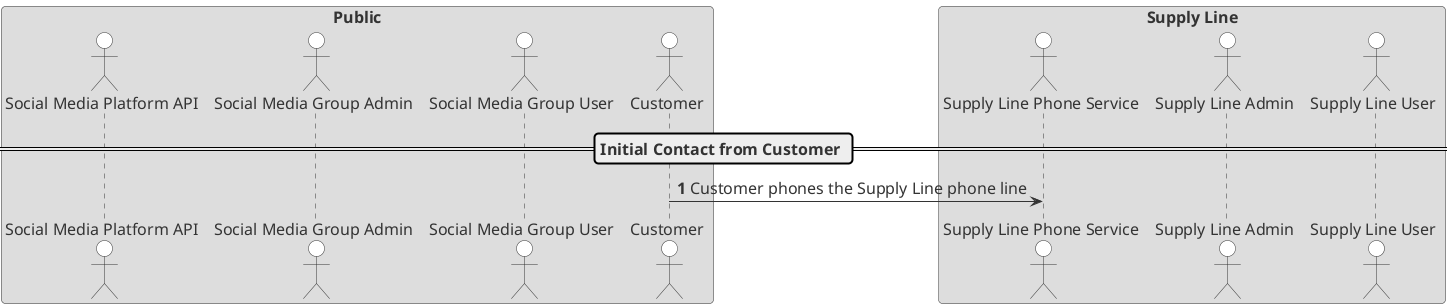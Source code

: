 @startuml


!$cla = "#ffffff"
!$clb = "#333333"
!$clstatebg = "#eeeeee"
!$clnotebg = "#dc0451"
!$fntsz = 16
!$cornrsz = $fntsz/2

skinparam shadowing false
skinparam roundcorner $cornrsz
skinparam BackgroundColor $cla
skinparam ArrowColor $clb

skinparam default {
    FontColor $clb
    FontSize $fntsz
    FontName Fira Sans
    MonospacedFontName Fira Sans
}

skinparam SequenceBox {
    BackgroundColor #ddd
    BorderColor #333
}

skinparam Actor {
    BackgroundColor $cla
    BorderColor $clb
}

skinparam Node {
    BackgroundColor $cla
    BorderColor $clb
}

skinparam Interface {
    BackgroundColor $cla
    BorderColor $clb
}

skinparam Usecase {
    BackgroundColor $cla
    BorderColor $clb
}

skinparam Rectangle {
    BackgroundColor $cla
    BorderColor $clb
}

skinparam Note {
    BackgroundColor $clnotebg
    BorderColor $clnotebg
    FontColor $cla
}

skinparam Package {
    BackgroundColor $cla
    BorderColor $clb
}

skinparam Queue {
    BackgroundColor $cla
    BorderColor $clb
}

skinparam Database {
    BackgroundColor $cla
    BorderColor $clb
}

'Note that in some versions of PlantUML the Background Col and the Border col on Collections is switched (so you might need to switch these around below)
skinparam Collections {
    BackgroundColor $clb
    BorderColor $cla
}

skinparam Participant {
    BackgroundColor $clb
    BorderColor $clb
    FontColor $cla
    FontStyle bold
}

skinparam Sequence {
    LifeLineBorderColor $clb
}

skinparam State {
    AttributeFontColor $clb
    FontColor $clb
    AttributeFontSize $fntsz
    FontSize $fntsz
    AttributeFontName Fira Sans
    FontName Fira Sans
    StartColor green
    EndColor red
    BorderColor $clb
    BackgroundColor $clstatebg
    RoundCorner $cornrsz
}

skinparam shadowing false

/' ********** EDIT BELOW HERE ********** '/

box "Public"
actor "Social Media Platform API" as SocMedPAPI
actor "Social Media Group Admin" as SocMedGA
actor "Social Media Group User" as SocMedGU
actor "Customer" as Customer
end box
box "Supply Line"
actor "Supply Line Phone Service" as SLPhone
actor "Supply Line Admin" as SLAdmin
actor "Supply Line User" as SLUser
end box


== Initial Contact from Customer ==
autonumber

Customer -> SLPhone : Customer phones the Supply Line phone line



@enduml